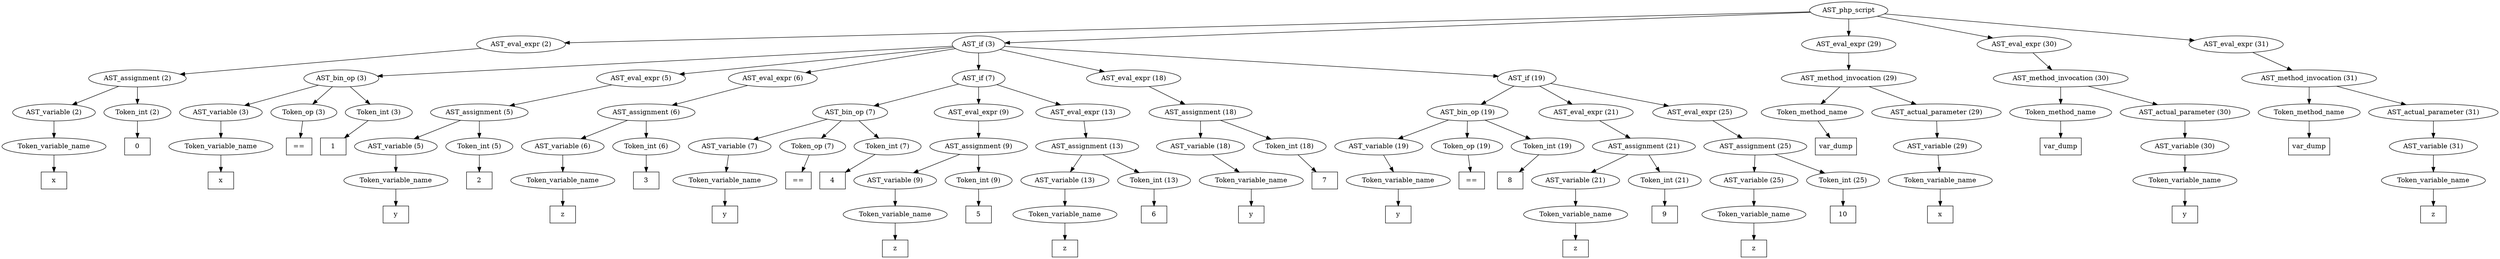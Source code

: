 /*
 * AST in dot format generated by phc -- the PHP compiler
 */

digraph AST {
node_0 [label="AST_php_script"];
node_1 [label="AST_eval_expr (2)"];
node_2 [label="AST_assignment (2)"];
node_3 [label="AST_variable (2)"];
node_4 [label="Token_variable_name"];
node_5 [label="x", shape=box]
node_4 -> node_5;
node_3 -> node_4;
node_6 [label="Token_int (2)"];
node_7 [label="0", shape=box]
node_6 -> node_7;
node_2 -> node_6;
node_2 -> node_3;
node_1 -> node_2;
node_8 [label="AST_if (3)"];
node_9 [label="AST_bin_op (3)"];
node_10 [label="AST_variable (3)"];
node_11 [label="Token_variable_name"];
node_12 [label="x", shape=box]
node_11 -> node_12;
node_10 -> node_11;
node_13 [label="Token_op (3)"];
node_14 [label="==", shape=box]
node_13 -> node_14;
node_15 [label="Token_int (3)"];
node_16 [label="1", shape=box]
node_15 -> node_16;
node_9 -> node_15;
node_9 -> node_13;
node_9 -> node_10;
node_17 [label="AST_eval_expr (5)"];
node_18 [label="AST_assignment (5)"];
node_19 [label="AST_variable (5)"];
node_20 [label="Token_variable_name"];
node_21 [label="y", shape=box]
node_20 -> node_21;
node_19 -> node_20;
node_22 [label="Token_int (5)"];
node_23 [label="2", shape=box]
node_22 -> node_23;
node_18 -> node_22;
node_18 -> node_19;
node_17 -> node_18;
node_24 [label="AST_eval_expr (6)"];
node_25 [label="AST_assignment (6)"];
node_26 [label="AST_variable (6)"];
node_27 [label="Token_variable_name"];
node_28 [label="z", shape=box]
node_27 -> node_28;
node_26 -> node_27;
node_29 [label="Token_int (6)"];
node_30 [label="3", shape=box]
node_29 -> node_30;
node_25 -> node_29;
node_25 -> node_26;
node_24 -> node_25;
node_31 [label="AST_if (7)"];
node_32 [label="AST_bin_op (7)"];
node_33 [label="AST_variable (7)"];
node_34 [label="Token_variable_name"];
node_35 [label="y", shape=box]
node_34 -> node_35;
node_33 -> node_34;
node_36 [label="Token_op (7)"];
node_37 [label="==", shape=box]
node_36 -> node_37;
node_38 [label="Token_int (7)"];
node_39 [label="4", shape=box]
node_38 -> node_39;
node_32 -> node_38;
node_32 -> node_36;
node_32 -> node_33;
node_40 [label="AST_eval_expr (9)"];
node_41 [label="AST_assignment (9)"];
node_42 [label="AST_variable (9)"];
node_43 [label="Token_variable_name"];
node_44 [label="z", shape=box]
node_43 -> node_44;
node_42 -> node_43;
node_45 [label="Token_int (9)"];
node_46 [label="5", shape=box]
node_45 -> node_46;
node_41 -> node_45;
node_41 -> node_42;
node_40 -> node_41;
node_47 [label="AST_eval_expr (13)"];
node_48 [label="AST_assignment (13)"];
node_49 [label="AST_variable (13)"];
node_50 [label="Token_variable_name"];
node_51 [label="z", shape=box]
node_50 -> node_51;
node_49 -> node_50;
node_52 [label="Token_int (13)"];
node_53 [label="6", shape=box]
node_52 -> node_53;
node_48 -> node_52;
node_48 -> node_49;
node_47 -> node_48;
node_31 -> node_47;
node_31 -> node_40;
node_31 -> node_32;
node_54 [label="AST_eval_expr (18)"];
node_55 [label="AST_assignment (18)"];
node_56 [label="AST_variable (18)"];
node_57 [label="Token_variable_name"];
node_58 [label="y", shape=box]
node_57 -> node_58;
node_56 -> node_57;
node_59 [label="Token_int (18)"];
node_60 [label="7", shape=box]
node_59 -> node_60;
node_55 -> node_59;
node_55 -> node_56;
node_54 -> node_55;
node_61 [label="AST_if (19)"];
node_62 [label="AST_bin_op (19)"];
node_63 [label="AST_variable (19)"];
node_64 [label="Token_variable_name"];
node_65 [label="y", shape=box]
node_64 -> node_65;
node_63 -> node_64;
node_66 [label="Token_op (19)"];
node_67 [label="==", shape=box]
node_66 -> node_67;
node_68 [label="Token_int (19)"];
node_69 [label="8", shape=box]
node_68 -> node_69;
node_62 -> node_68;
node_62 -> node_66;
node_62 -> node_63;
node_70 [label="AST_eval_expr (21)"];
node_71 [label="AST_assignment (21)"];
node_72 [label="AST_variable (21)"];
node_73 [label="Token_variable_name"];
node_74 [label="z", shape=box]
node_73 -> node_74;
node_72 -> node_73;
node_75 [label="Token_int (21)"];
node_76 [label="9", shape=box]
node_75 -> node_76;
node_71 -> node_75;
node_71 -> node_72;
node_70 -> node_71;
node_77 [label="AST_eval_expr (25)"];
node_78 [label="AST_assignment (25)"];
node_79 [label="AST_variable (25)"];
node_80 [label="Token_variable_name"];
node_81 [label="z", shape=box]
node_80 -> node_81;
node_79 -> node_80;
node_82 [label="Token_int (25)"];
node_83 [label="10", shape=box]
node_82 -> node_83;
node_78 -> node_82;
node_78 -> node_79;
node_77 -> node_78;
node_61 -> node_77;
node_61 -> node_70;
node_61 -> node_62;
node_8 -> node_61;
node_8 -> node_54;
node_8 -> node_31;
node_8 -> node_24;
node_8 -> node_17;
node_8 -> node_9;
node_84 [label="AST_eval_expr (29)"];
node_85 [label="AST_method_invocation (29)"];
node_86 [label="Token_method_name"];
node_87 [label="var_dump", shape=box]
node_86 -> node_87;
node_88 [label="AST_actual_parameter (29)"];
node_89 [label="AST_variable (29)"];
node_90 [label="Token_variable_name"];
node_91 [label="x", shape=box]
node_90 -> node_91;
node_89 -> node_90;
node_88 -> node_89;
node_85 -> node_88;
node_85 -> node_86;
node_84 -> node_85;
node_92 [label="AST_eval_expr (30)"];
node_93 [label="AST_method_invocation (30)"];
node_94 [label="Token_method_name"];
node_95 [label="var_dump", shape=box]
node_94 -> node_95;
node_96 [label="AST_actual_parameter (30)"];
node_97 [label="AST_variable (30)"];
node_98 [label="Token_variable_name"];
node_99 [label="y", shape=box]
node_98 -> node_99;
node_97 -> node_98;
node_96 -> node_97;
node_93 -> node_96;
node_93 -> node_94;
node_92 -> node_93;
node_100 [label="AST_eval_expr (31)"];
node_101 [label="AST_method_invocation (31)"];
node_102 [label="Token_method_name"];
node_103 [label="var_dump", shape=box]
node_102 -> node_103;
node_104 [label="AST_actual_parameter (31)"];
node_105 [label="AST_variable (31)"];
node_106 [label="Token_variable_name"];
node_107 [label="z", shape=box]
node_106 -> node_107;
node_105 -> node_106;
node_104 -> node_105;
node_101 -> node_104;
node_101 -> node_102;
node_100 -> node_101;
node_0 -> node_100;
node_0 -> node_92;
node_0 -> node_84;
node_0 -> node_8;
node_0 -> node_1;
}

